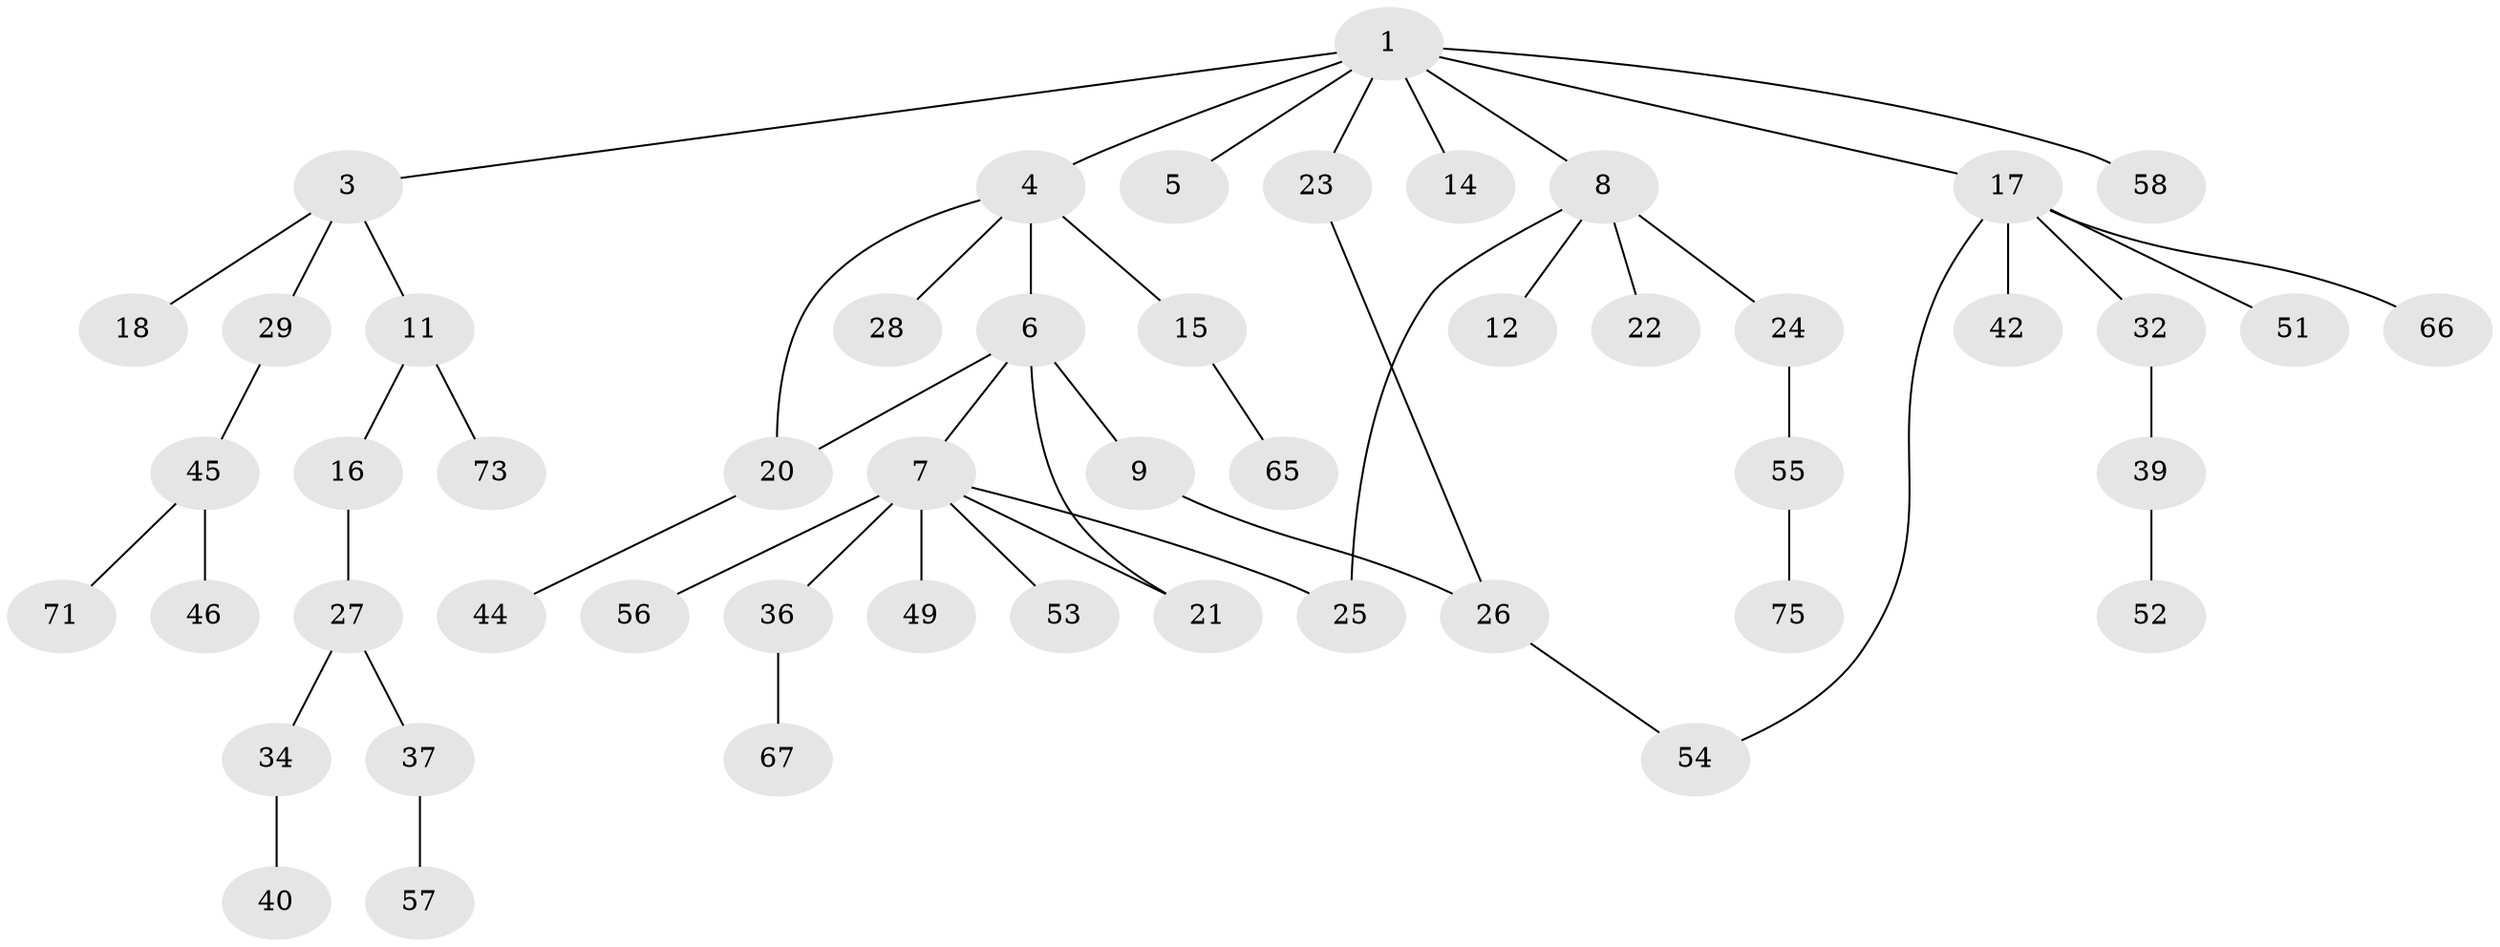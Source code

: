 // Generated by graph-tools (version 1.1) at 2025/23/03/03/25 07:23:31]
// undirected, 50 vertices, 54 edges
graph export_dot {
graph [start="1"]
  node [color=gray90,style=filled];
  1 [super="+2"];
  3 [super="+10"];
  4 [super="+50"];
  5;
  6 [super="+47"];
  7 [super="+13"];
  8 [super="+43"];
  9 [super="+60"];
  11 [super="+33"];
  12;
  14;
  15;
  16;
  17 [super="+19"];
  18;
  20 [super="+38"];
  21 [super="+62"];
  22;
  23 [super="+35"];
  24;
  25 [super="+59"];
  26 [super="+68"];
  27 [super="+61"];
  28 [super="+30"];
  29 [super="+31"];
  32 [super="+48"];
  34;
  36 [super="+63"];
  37 [super="+64"];
  39 [super="+41"];
  40;
  42;
  44;
  45 [super="+70"];
  46;
  49;
  51;
  52;
  53;
  54;
  55 [super="+69"];
  56;
  57 [super="+72"];
  58;
  65 [super="+74"];
  66;
  67;
  71;
  73;
  75;
  1 -- 3;
  1 -- 4;
  1 -- 17;
  1 -- 58;
  1 -- 5;
  1 -- 23;
  1 -- 8;
  1 -- 14;
  3 -- 29;
  3 -- 11;
  3 -- 18;
  4 -- 6;
  4 -- 15;
  4 -- 28;
  4 -- 20;
  6 -- 7;
  6 -- 9;
  6 -- 20;
  6 -- 21;
  7 -- 25;
  7 -- 49;
  7 -- 36;
  7 -- 53;
  7 -- 21;
  7 -- 56;
  8 -- 12;
  8 -- 22;
  8 -- 24;
  8 -- 25;
  9 -- 26;
  11 -- 16;
  11 -- 73;
  15 -- 65;
  16 -- 27;
  17 -- 32;
  17 -- 66;
  17 -- 51;
  17 -- 54;
  17 -- 42;
  20 -- 44;
  23 -- 26;
  24 -- 55;
  26 -- 54;
  27 -- 34;
  27 -- 37;
  29 -- 45;
  32 -- 39;
  34 -- 40;
  36 -- 67;
  37 -- 57;
  39 -- 52;
  45 -- 46;
  45 -- 71;
  55 -- 75;
}
